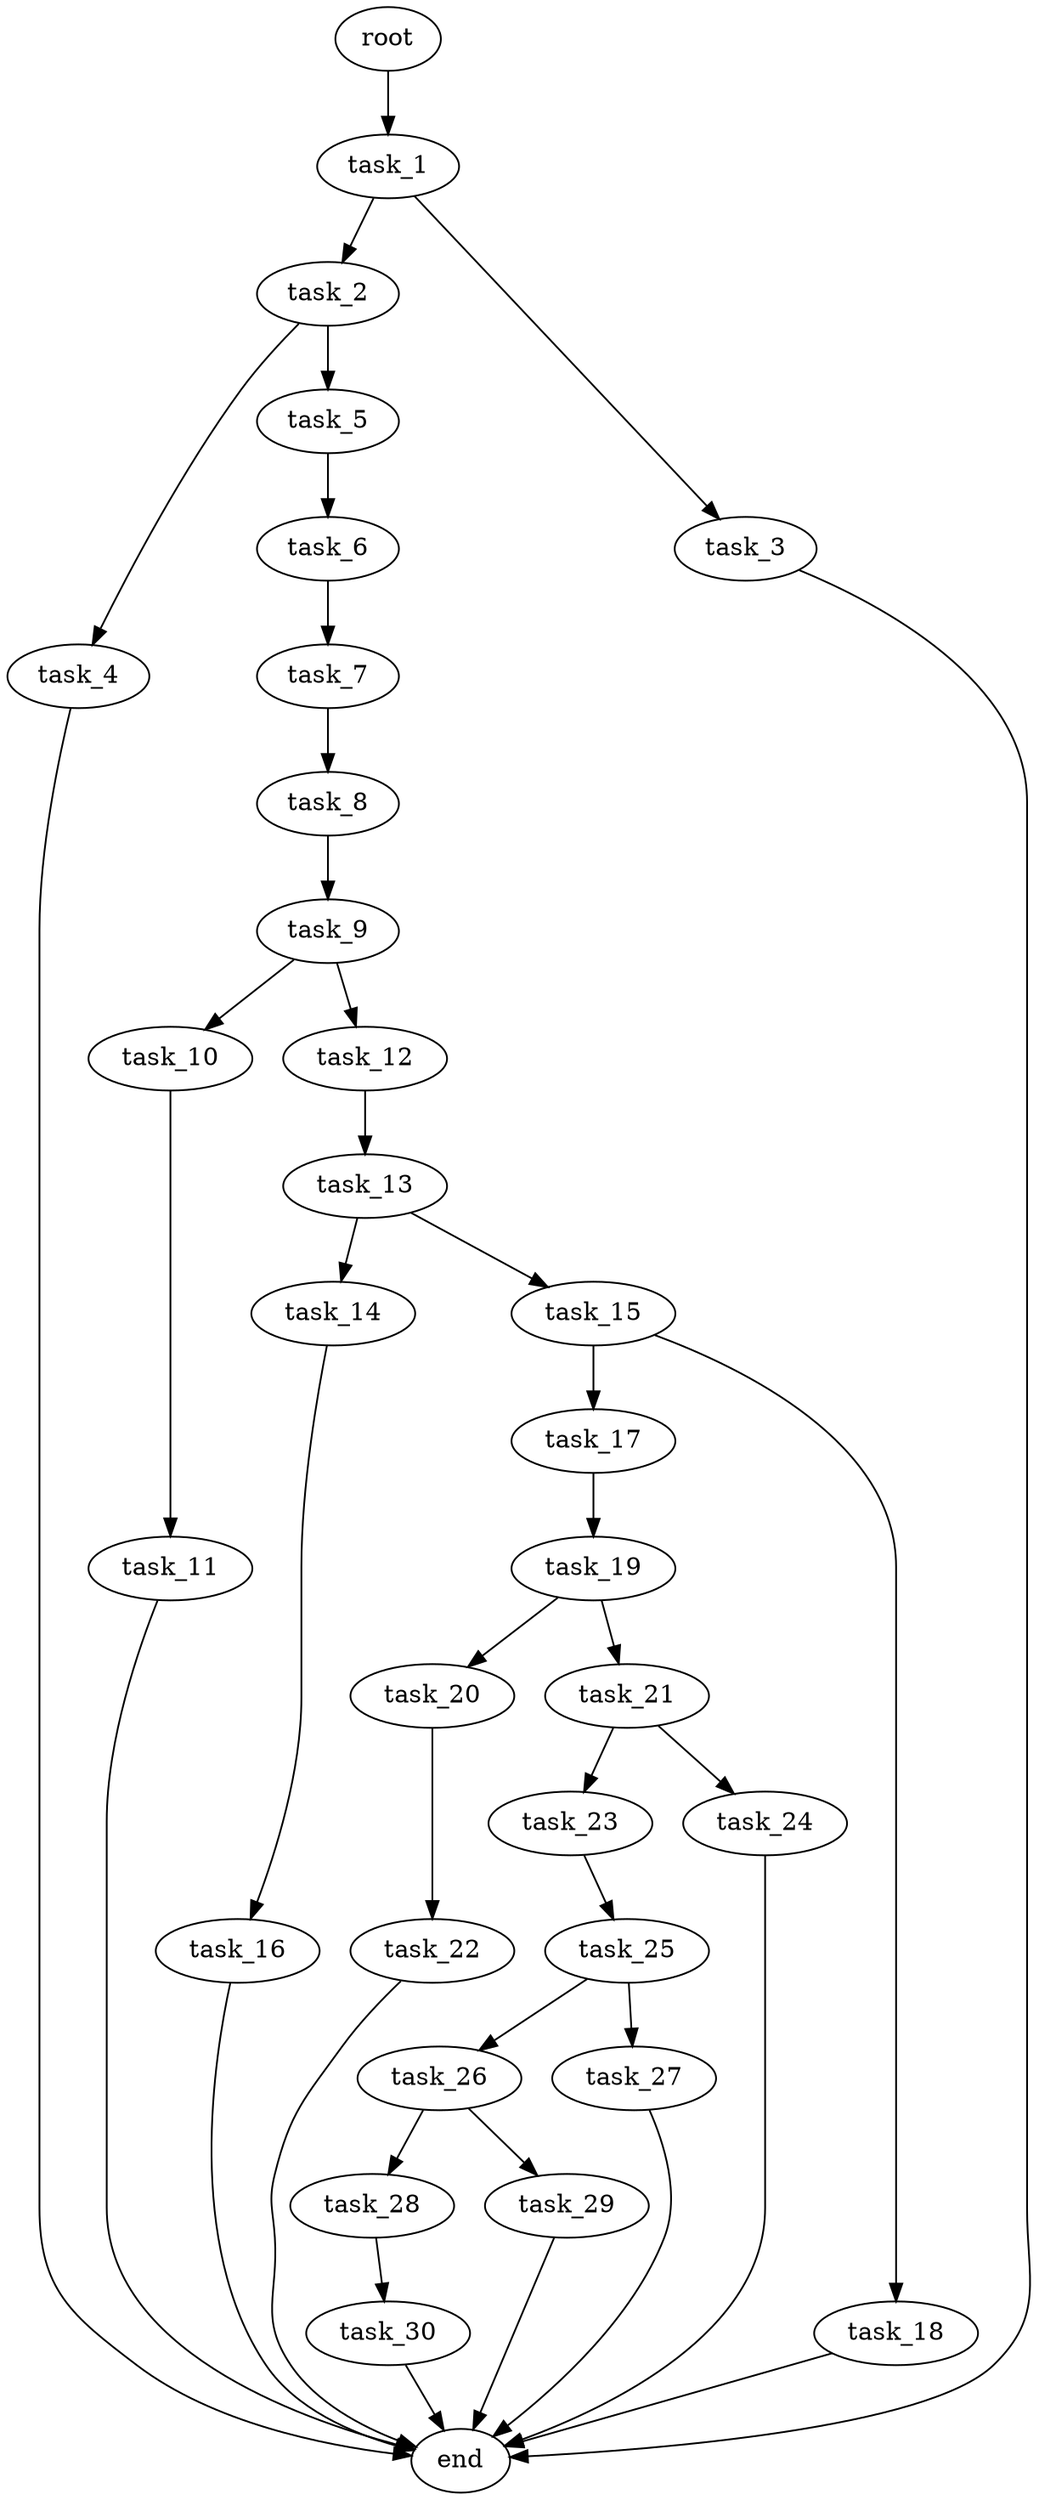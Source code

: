 digraph G {
  root [size="0.000000e+00"];
  task_1 [size="3.636449e+10"];
  task_2 [size="3.044263e+10"];
  task_3 [size="9.697753e+09"];
  task_4 [size="1.376022e+09"];
  task_5 [size="5.518130e+10"];
  task_6 [size="8.619881e+10"];
  task_7 [size="3.312786e+10"];
  task_8 [size="7.413180e+10"];
  task_9 [size="3.614488e+10"];
  task_10 [size="7.788304e+10"];
  task_11 [size="5.289092e+10"];
  task_12 [size="3.716551e+10"];
  task_13 [size="6.502833e+10"];
  task_14 [size="2.101123e+10"];
  task_15 [size="3.841110e+10"];
  task_16 [size="8.872051e+10"];
  task_17 [size="1.305724e+10"];
  task_18 [size="7.426132e+10"];
  task_19 [size="1.204423e+10"];
  task_20 [size="5.866028e+10"];
  task_21 [size="9.121856e+10"];
  task_22 [size="6.543897e+10"];
  task_23 [size="1.905146e+10"];
  task_24 [size="7.046896e+10"];
  task_25 [size="9.255081e+10"];
  task_26 [size="7.497211e+09"];
  task_27 [size="5.466244e+10"];
  task_28 [size="3.429637e+10"];
  task_29 [size="7.253781e+10"];
  task_30 [size="9.896457e+10"];
  end [size="0.000000e+00"];

  root -> task_1 [size="1.000000e-12"];
  task_1 -> task_2 [size="3.044263e+08"];
  task_1 -> task_3 [size="9.697753e+07"];
  task_2 -> task_4 [size="1.376022e+07"];
  task_2 -> task_5 [size="5.518130e+08"];
  task_3 -> end [size="1.000000e-12"];
  task_4 -> end [size="1.000000e-12"];
  task_5 -> task_6 [size="8.619881e+08"];
  task_6 -> task_7 [size="3.312786e+08"];
  task_7 -> task_8 [size="7.413180e+08"];
  task_8 -> task_9 [size="3.614488e+08"];
  task_9 -> task_10 [size="7.788304e+08"];
  task_9 -> task_12 [size="3.716551e+08"];
  task_10 -> task_11 [size="5.289092e+08"];
  task_11 -> end [size="1.000000e-12"];
  task_12 -> task_13 [size="6.502833e+08"];
  task_13 -> task_14 [size="2.101123e+08"];
  task_13 -> task_15 [size="3.841110e+08"];
  task_14 -> task_16 [size="8.872051e+08"];
  task_15 -> task_17 [size="1.305724e+08"];
  task_15 -> task_18 [size="7.426132e+08"];
  task_16 -> end [size="1.000000e-12"];
  task_17 -> task_19 [size="1.204423e+08"];
  task_18 -> end [size="1.000000e-12"];
  task_19 -> task_20 [size="5.866028e+08"];
  task_19 -> task_21 [size="9.121856e+08"];
  task_20 -> task_22 [size="6.543897e+08"];
  task_21 -> task_23 [size="1.905146e+08"];
  task_21 -> task_24 [size="7.046896e+08"];
  task_22 -> end [size="1.000000e-12"];
  task_23 -> task_25 [size="9.255081e+08"];
  task_24 -> end [size="1.000000e-12"];
  task_25 -> task_26 [size="7.497211e+07"];
  task_25 -> task_27 [size="5.466244e+08"];
  task_26 -> task_28 [size="3.429637e+08"];
  task_26 -> task_29 [size="7.253781e+08"];
  task_27 -> end [size="1.000000e-12"];
  task_28 -> task_30 [size="9.896457e+08"];
  task_29 -> end [size="1.000000e-12"];
  task_30 -> end [size="1.000000e-12"];
}
